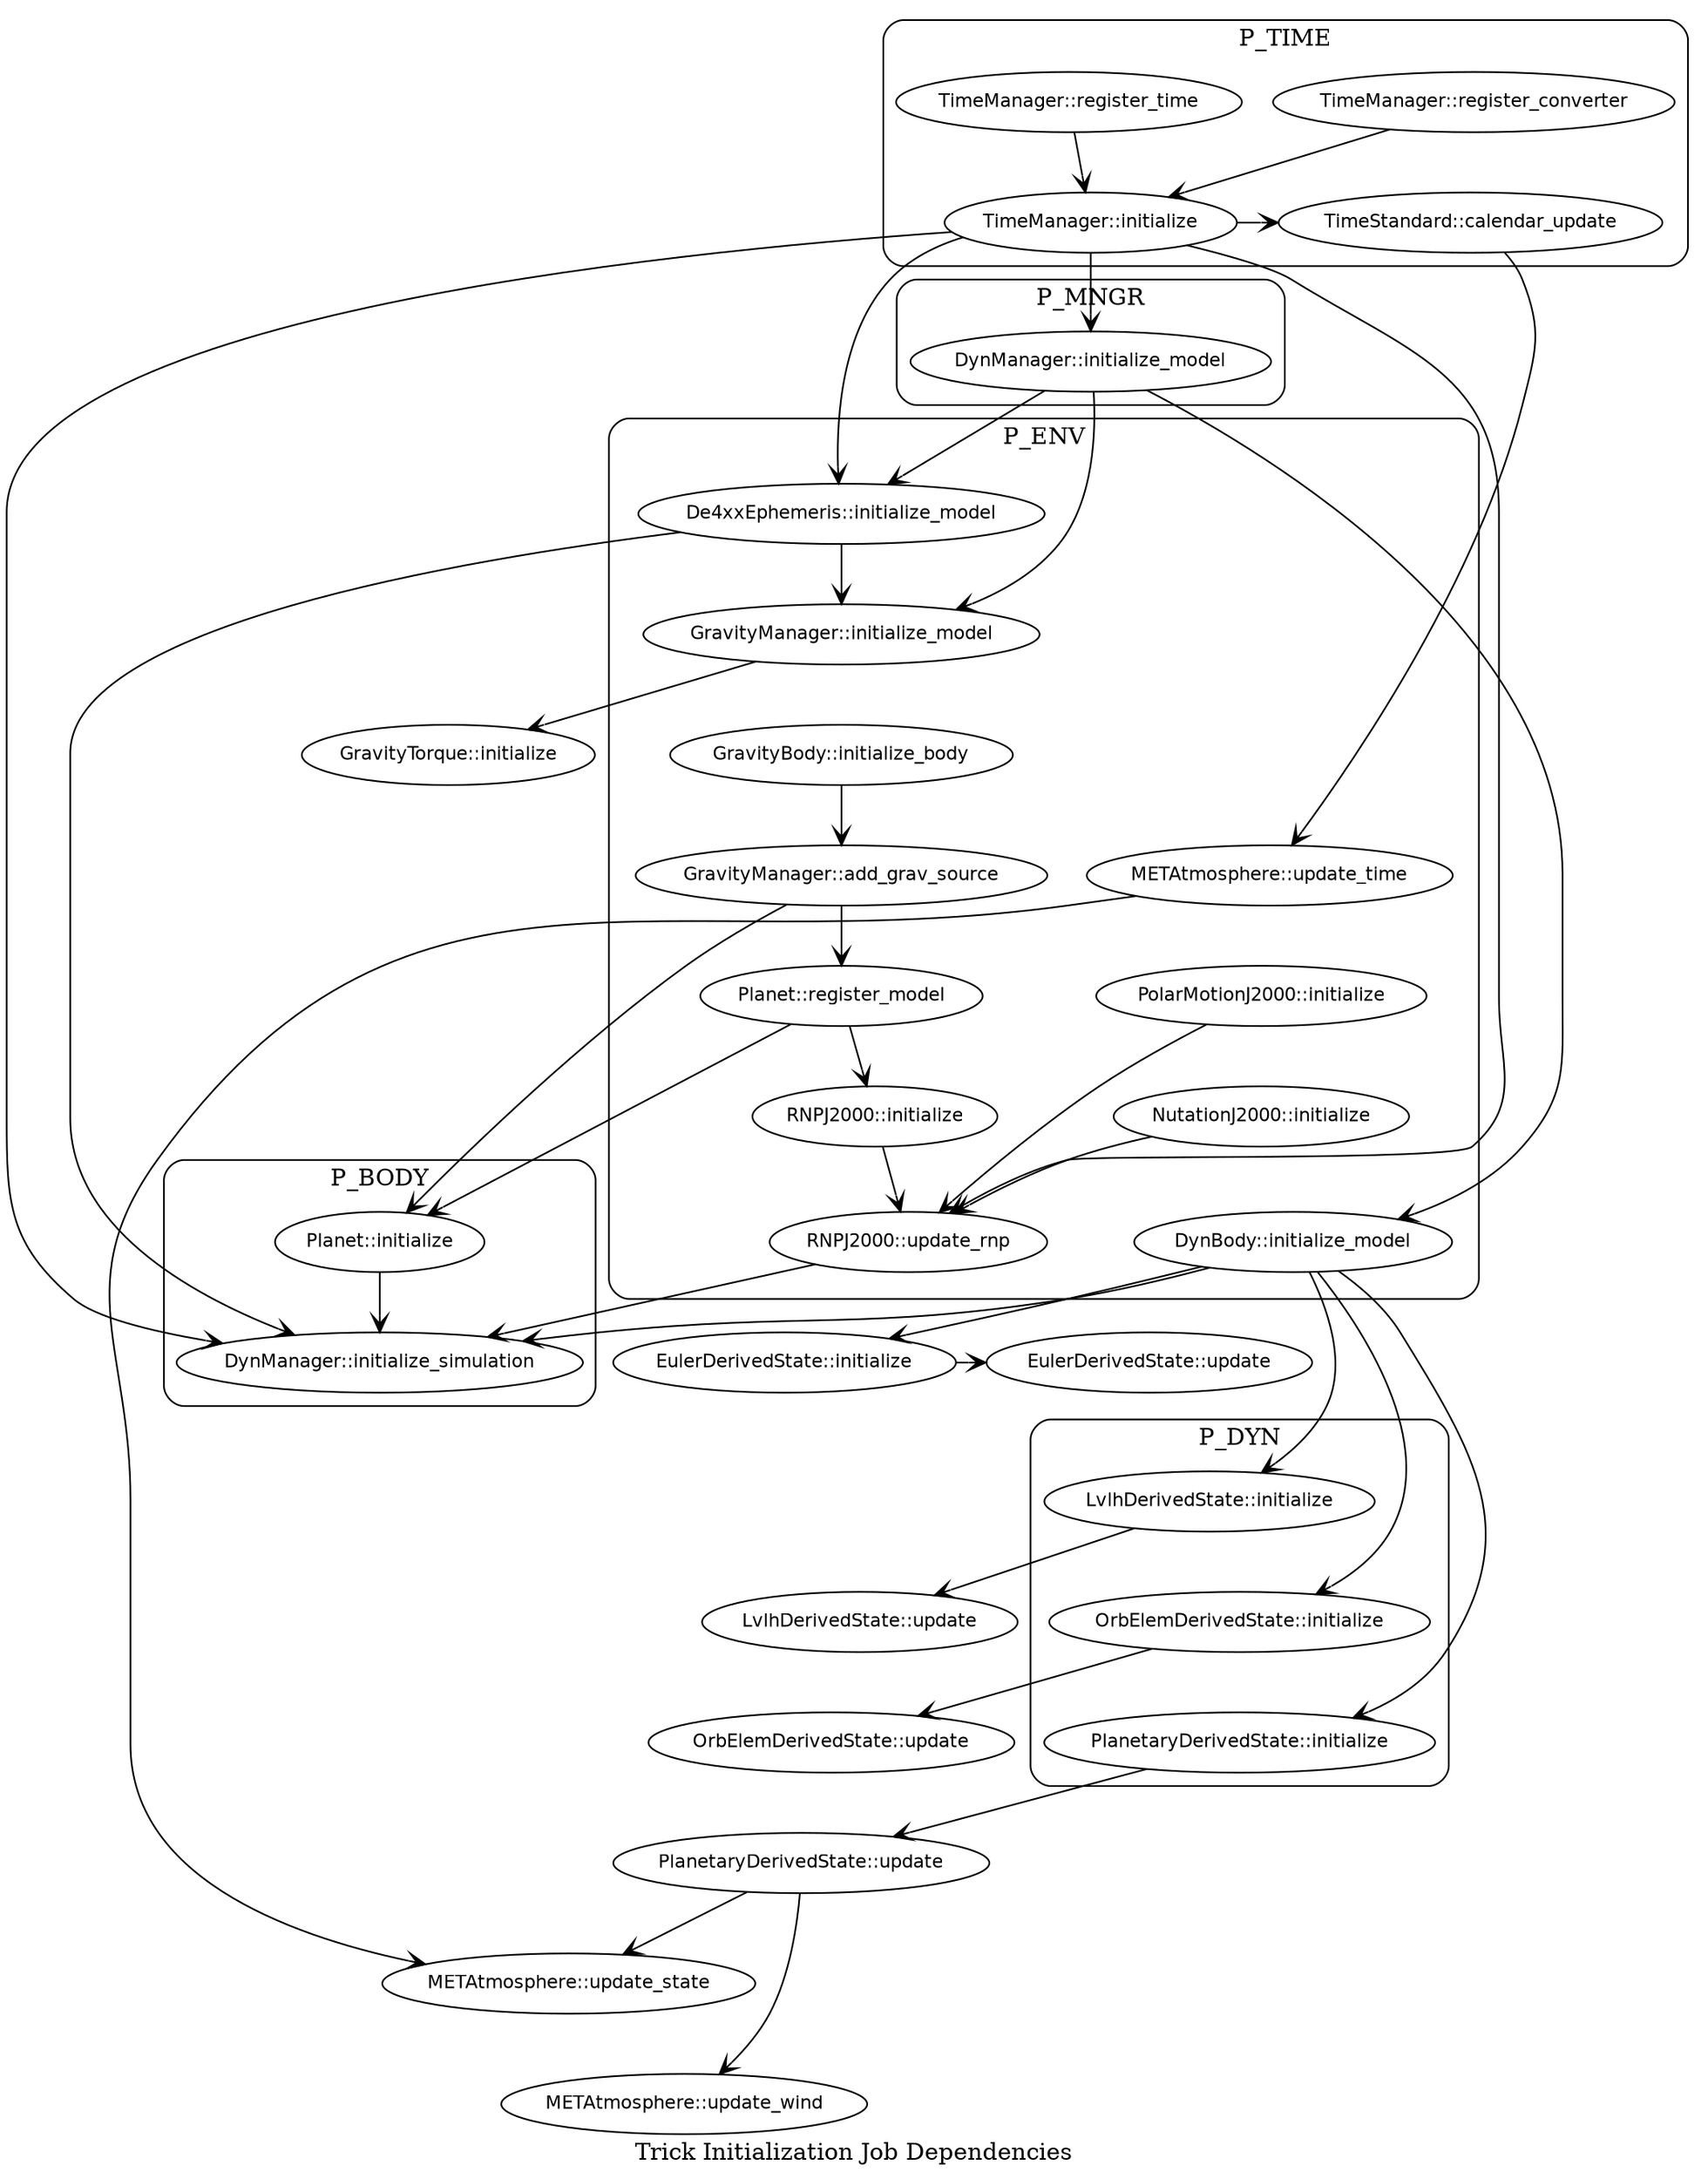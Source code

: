 digraph G {
   label = "Trick Initialization Job Dependencies";
   compound = true;
   center=true;
   style=rounded;
   color=white;
   pencolor=black;

   node [fontname="Helvetica",fontsize=11];
   edge [fontname="Helvetica",fontsize=11,arrowhead=vee];

   subgraph cluster_P_TIME {
      label = "P_TIME";

      // Nodes
      TimeManager__register_converter [label="TimeManager::register_converter"];
      TimeManager__initialize [label="TimeManager::initialize"];
      TimeManager__register_time [label="TimeManager::register_time"];
      TimeStandard__calendar_update [label="TimeStandard::calendar_update"];
      // Edges for ordering  
      {rank=same;TimeManager__initialize;TimeStandard__calendar_update;};
   }

   subgraph cluster_P_MNGR {
      label = "P_MNGR";

      // Nodes
      DynManager__initialize_model [label="DynManager::initialize_model"];
   }
//   {rank=same;TimeManager__initialize;DynManager__initialize_model;};
   subgraph cluster_P_ENV {
      label = "P_ENV";

      // Nodes
        
      subgraph cluster_gravity {
	 label="";
	 De4xxEphemeris__initialize_model [label="De4xxEphemeris::initialize_model"];
	 GravityManager__initialize_model [label="GravityManager::initialize_model"];      
	 GravityBody__initialize_body [label="GravityBody::initialize_body"];
	 GravityManager__add_grav_source [label="GravityManager::add_grav_source"];
	 Planet__register_model [label="Planet::register_model"];
	 RNPJ2000__initialize [label="RNPJ2000::initialize"];
	 RNPJ2000__update_rnp [label="RNPJ2000::update_rnp"];
         pencolor=white;
	 // Edges for ordering  
         GravityManager__initialize_model -> GravityBody__initialize_body [style="invis"];	 
      }
      
      subgraph cluster_dynbody{
      	 label="";
	 METAtmosphere__update_time [label="METAtmosphere::update_time"];
	 DynBody__initialize_model [label="DynBody::initialize_model"];
	 PolarMotionJ2000__initialize [label="PolarMotionJ2000::initialize"];
	 NutationJ2000__initialize [label="NutationJ2000::initialize"];
	 pencolor=white;
	 // Edges for ordering  
	 METAtmosphere__update_time -> PolarMotionJ2000__initialize [style="invis"];	
	 PolarMotionJ2000__initialize -> NutationJ2000__initialize [style="invis"];
	 NutationJ2000__initialize -> DynBody__initialize_model [style="invis"];
      }

   }

   subgraph cluster_P_BODY {
      label = "P_BODY";

      // Nodes
      DynManager__initialize_simulation [label="DynManager::initialize_simulation"];
      Planet__initialize [label="Planet::initialize"];
   }

   subgraph cluster_P_DYN {
      label = "P_DYN";

      // Nodes
      EulerDerivedState__initialize [label="EulerDerivedState::initialize"];
      LvlhDerivedState__initialize [label="LvlhDerivedState::initialize"];
      PlanetaryDerivedState__initialize [label="PlanetaryDerivedState::initialize"];
      OrbElemDerivedState__initialize [label="OrbElemDerivedState::initialize"];
      // Edges for ordering
      EulerDerivedState__initialize -> LvlhDerivedState__initialize [style="invis"];
      LvlhDerivedState__initialize -> OrbElemDerivedState__initialize [style="invis"];
      OrbElemDerivedState__initialize -> PlanetaryDerivedState__initialize [style="invis"];
   }
   
   subgraph state_update {   
      label="";
      EulerDerivedState__update [label="EulerDerivedState::update"];      
      LvlhDerivedState__update [label="LvlhDerivedState::update"];      
      
      OrbElemDerivedState__update [label="OrbElemDerivedState::update"];
      // Edges for ordering
      EulerDerivedState__update -> LvlhDerivedState__update [style="invis"];
      LvlhDerivedState__update -> OrbElemDerivedState__update [style="invis"];
      pencolor=white;
   }

   {rank=same;EulerDerivedState__update;EulerDerivedState__initialize;};

   // Nodes
   GravityTorque__initialize [label="GravityTorque::initialize"];
   
   PlanetaryDerivedState__update [label="PlanetaryDerivedState::update"];
   METAtmosphere__update_state [label="METAtmosphere::update_state"];
   METAtmosphere__update_wind [label="METAtmosphere::update_wind"];
   METAtmosphere__update_state -> METAtmosphere__update_wind [style="invis"];

   // Edges
   TimeManager__register_converter -> TimeManager__initialize;
   TimeManager__register_time -> TimeManager__initialize;
   TimeManager__initialize -> DynManager__initialize_model;
   TimeManager__initialize -> DynManager__initialize_simulation;
   TimeManager__initialize -> De4xxEphemeris__initialize_model;
   TimeManager__initialize -> RNPJ2000__update_rnp -> DynManager__initialize_simulation;
   TimeManager__initialize -> TimeStandard__calendar_update -> METAtmosphere__update_time -> METAtmosphere__update_state;

   EulerDerivedState__initialize -> EulerDerivedState__update;
   LvlhDerivedState__initialize -> LvlhDerivedState__update;
   OrbElemDerivedState__initialize -> OrbElemDerivedState__update;
   PlanetaryDerivedState__initialize -> PlanetaryDerivedState__update;
   PlanetaryDerivedState__update -> METAtmosphere__update_state;
   PlanetaryDerivedState__update -> METAtmosphere__update_wind;

   NutationJ2000__initialize -> RNPJ2000__update_rnp;
   PolarMotionJ2000__initialize -> RNPJ2000__update_rnp;

   DynBody__initialize_model -> EulerDerivedState__initialize;
   DynBody__initialize_model -> LvlhDerivedState__initialize;
   DynBody__initialize_model -> PlanetaryDerivedState__initialize;
   DynBody__initialize_model -> OrbElemDerivedState__initialize;

   DynManager__initialize_model -> DynBody__initialize_model -> DynManager__initialize_simulation;
   DynManager__initialize_model -> De4xxEphemeris__initialize_model -> DynManager__initialize_simulation;
   DynManager__initialize_model -> GravityManager__initialize_model -> GravityTorque__initialize;

   De4xxEphemeris__initialize_model -> GravityManager__initialize_model;

   GravityBody__initialize_body -> GravityManager__add_grav_source;
   GravityManager__add_grav_source -> Planet__register_model;
   GravityManager__add_grav_source -> Planet__initialize;

   Planet__register_model -> Planet__initialize -> DynManager__initialize_simulation;
   Planet__register_model -> RNPJ2000__initialize -> RNPJ2000__update_rnp;

}
